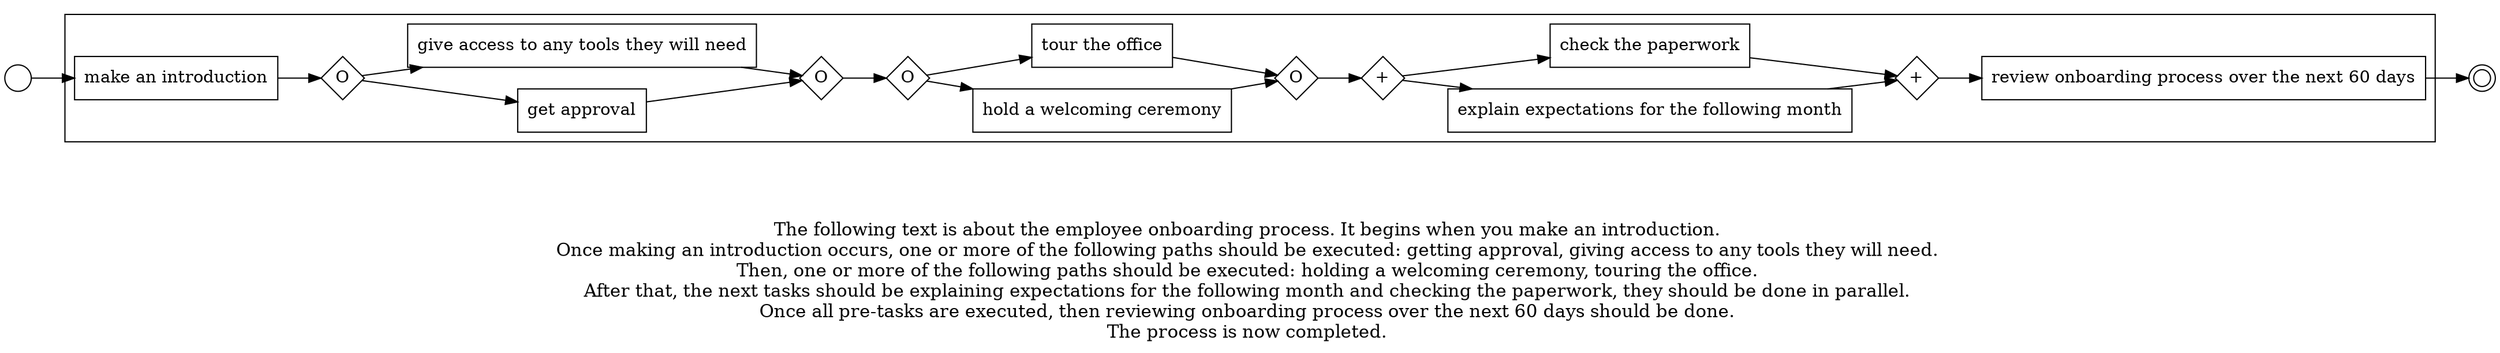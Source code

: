 digraph employee_onboarding_process_121 {
	graph [rankdir=LR]
	START_NODE [label="" shape=circle width=0.3]
	subgraph CLUSTER_0 {
		"make an introduction" [shape=box]
		"OR_SPLIT--2. Before first day_GDTI" [label=O fixedsize=true shape=diamond width=0.5]
		"make an introduction" -> "OR_SPLIT--2. Before first day_GDTI"
		"get approval" [shape=box]
		"OR_SPLIT--2. Before first day_GDTI" -> "get approval"
		"give access to any tools they will need" [shape=box]
		"OR_SPLIT--2. Before first day_GDTI" -> "give access to any tools they will need"
		"OR_JOIN--2. Before first day_GDTI" [label=O fixedsize=true shape=diamond width=0.5]
		"get approval" -> "OR_JOIN--2. Before first day_GDTI"
		"give access to any tools they will need" -> "OR_JOIN--2. Before first day_GDTI"
		"OR_SPLIT--3. First day_OQK4" [label=O fixedsize=true shape=diamond width=0.5]
		"OR_JOIN--2. Before first day_GDTI" -> "OR_SPLIT--3. First day_OQK4"
		"hold a welcoming ceremony" [shape=box]
		"OR_SPLIT--3. First day_OQK4" -> "hold a welcoming ceremony"
		"tour the office" [shape=box]
		"OR_SPLIT--3. First day_OQK4" -> "tour the office"
		"OR_JOIN--3. First day_OQK4" [label=O fixedsize=true shape=diamond width=0.5]
		"hold a welcoming ceremony" -> "OR_JOIN--3. First day_OQK4"
		"tour the office" -> "OR_JOIN--3. First day_OQK4"
		"AND_SPLIT--4. First week_U2R4" [label="+" fixedsize=true shape=diamond width=0.5]
		"OR_JOIN--3. First day_OQK4" -> "AND_SPLIT--4. First week_U2R4"
		"explain expectations for the following month" [shape=box]
		"AND_SPLIT--4. First week_U2R4" -> "explain expectations for the following month"
		"check the paperwork" [shape=box]
		"AND_SPLIT--4. First week_U2R4" -> "check the paperwork"
		"AND_JOIN--4. First week_U2R4" [label="+" fixedsize=true shape=diamond width=0.5]
		"explain expectations for the following month" -> "AND_JOIN--4. First week_U2R4"
		"check the paperwork" -> "AND_JOIN--4. First week_U2R4"
		"review onboarding process over the next 60 days" [shape=box]
		"AND_JOIN--4. First week_U2R4" -> "review onboarding process over the next 60 days"
	}
	START_NODE -> "make an introduction"
	END_NODE [label="" shape=doublecircle width=0.2]
	"review onboarding process over the next 60 days" -> END_NODE
	fontsize=15 label="\n\n
The following text is about the employee onboarding process. It begins when you make an introduction. 
Once making an introduction occurs, one or more of the following paths should be executed: getting approval, giving access to any tools they will need. 
Then, one or more of the following paths should be executed: holding a welcoming ceremony, touring the office. 
After that, the next tasks should be explaining expectations for the following month and checking the paperwork, they should be done in parallel. 
Once all pre-tasks are executed, then reviewing onboarding process over the next 60 days should be done. 
The process is now completed. 
"
}
